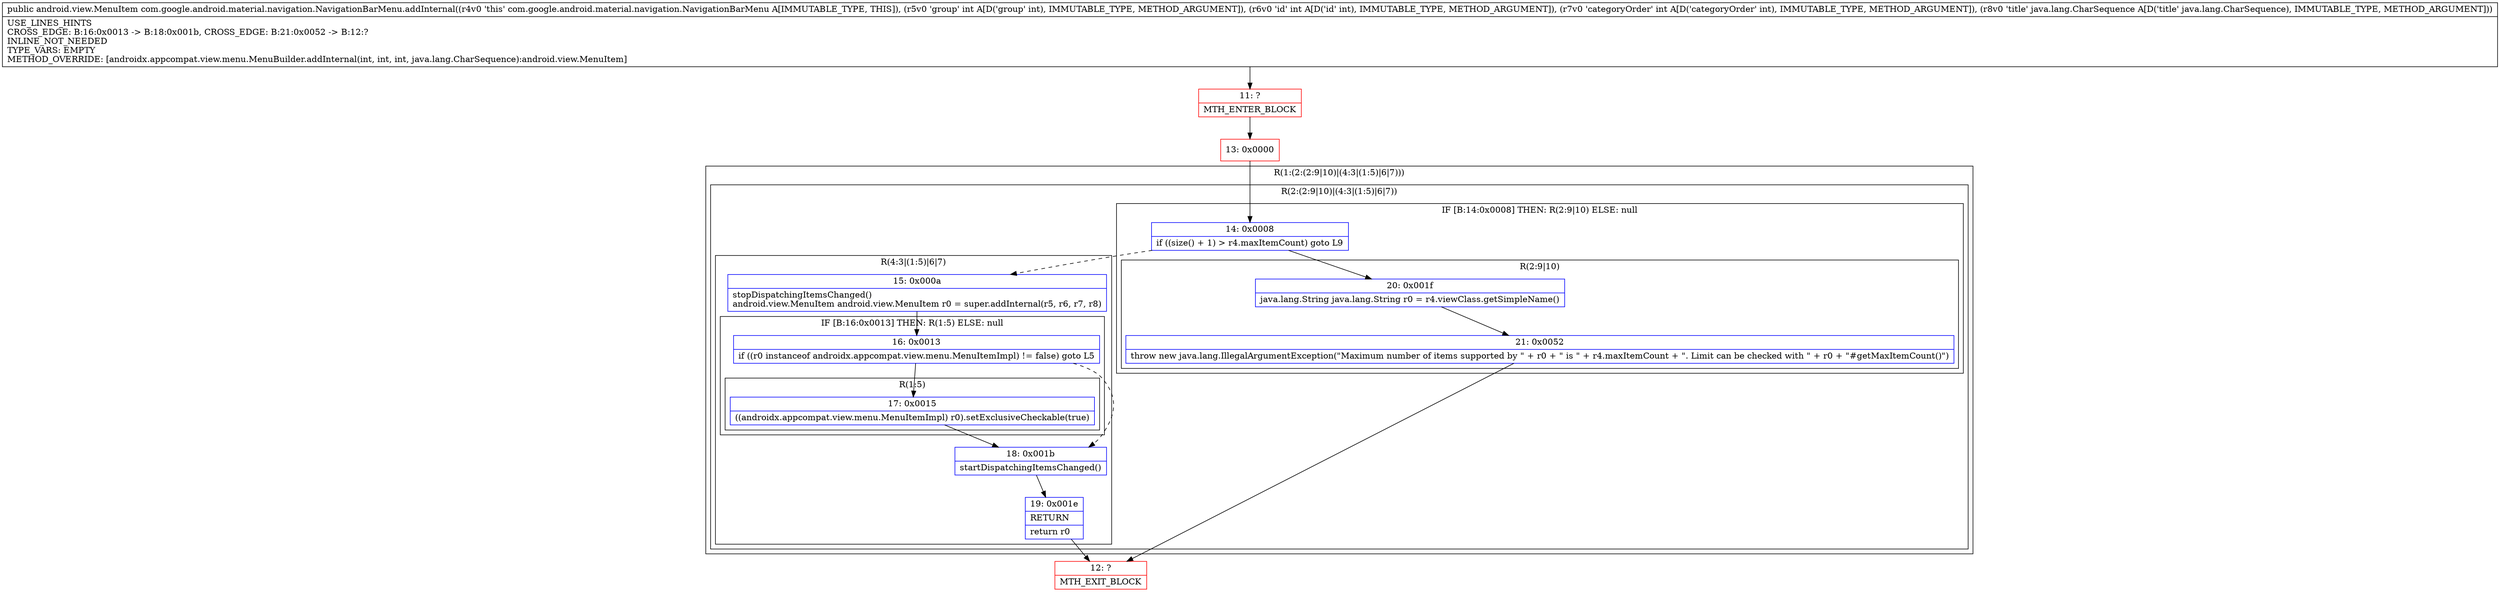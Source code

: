 digraph "CFG forcom.google.android.material.navigation.NavigationBarMenu.addInternal(IIILjava\/lang\/CharSequence;)Landroid\/view\/MenuItem;" {
subgraph cluster_Region_699250166 {
label = "R(1:(2:(2:9|10)|(4:3|(1:5)|6|7)))";
node [shape=record,color=blue];
subgraph cluster_Region_1887167759 {
label = "R(2:(2:9|10)|(4:3|(1:5)|6|7))";
node [shape=record,color=blue];
subgraph cluster_IfRegion_297366376 {
label = "IF [B:14:0x0008] THEN: R(2:9|10) ELSE: null";
node [shape=record,color=blue];
Node_14 [shape=record,label="{14\:\ 0x0008|if ((size() + 1) \> r4.maxItemCount) goto L9\l}"];
subgraph cluster_Region_1357081916 {
label = "R(2:9|10)";
node [shape=record,color=blue];
Node_20 [shape=record,label="{20\:\ 0x001f|java.lang.String java.lang.String r0 = r4.viewClass.getSimpleName()\l}"];
Node_21 [shape=record,label="{21\:\ 0x0052|throw new java.lang.IllegalArgumentException(\"Maximum number of items supported by \" + r0 + \" is \" + r4.maxItemCount + \". Limit can be checked with \" + r0 + \"#getMaxItemCount()\")\l}"];
}
}
subgraph cluster_Region_2111544146 {
label = "R(4:3|(1:5)|6|7)";
node [shape=record,color=blue];
Node_15 [shape=record,label="{15\:\ 0x000a|stopDispatchingItemsChanged()\landroid.view.MenuItem android.view.MenuItem r0 = super.addInternal(r5, r6, r7, r8)\l}"];
subgraph cluster_IfRegion_1601430832 {
label = "IF [B:16:0x0013] THEN: R(1:5) ELSE: null";
node [shape=record,color=blue];
Node_16 [shape=record,label="{16\:\ 0x0013|if ((r0 instanceof androidx.appcompat.view.menu.MenuItemImpl) != false) goto L5\l}"];
subgraph cluster_Region_136596875 {
label = "R(1:5)";
node [shape=record,color=blue];
Node_17 [shape=record,label="{17\:\ 0x0015|((androidx.appcompat.view.menu.MenuItemImpl) r0).setExclusiveCheckable(true)\l}"];
}
}
Node_18 [shape=record,label="{18\:\ 0x001b|startDispatchingItemsChanged()\l}"];
Node_19 [shape=record,label="{19\:\ 0x001e|RETURN\l|return r0\l}"];
}
}
}
Node_11 [shape=record,color=red,label="{11\:\ ?|MTH_ENTER_BLOCK\l}"];
Node_13 [shape=record,color=red,label="{13\:\ 0x0000}"];
Node_12 [shape=record,color=red,label="{12\:\ ?|MTH_EXIT_BLOCK\l}"];
MethodNode[shape=record,label="{public android.view.MenuItem com.google.android.material.navigation.NavigationBarMenu.addInternal((r4v0 'this' com.google.android.material.navigation.NavigationBarMenu A[IMMUTABLE_TYPE, THIS]), (r5v0 'group' int A[D('group' int), IMMUTABLE_TYPE, METHOD_ARGUMENT]), (r6v0 'id' int A[D('id' int), IMMUTABLE_TYPE, METHOD_ARGUMENT]), (r7v0 'categoryOrder' int A[D('categoryOrder' int), IMMUTABLE_TYPE, METHOD_ARGUMENT]), (r8v0 'title' java.lang.CharSequence A[D('title' java.lang.CharSequence), IMMUTABLE_TYPE, METHOD_ARGUMENT]))  | USE_LINES_HINTS\lCROSS_EDGE: B:16:0x0013 \-\> B:18:0x001b, CROSS_EDGE: B:21:0x0052 \-\> B:12:?\lINLINE_NOT_NEEDED\lTYPE_VARS: EMPTY\lMETHOD_OVERRIDE: [androidx.appcompat.view.menu.MenuBuilder.addInternal(int, int, int, java.lang.CharSequence):android.view.MenuItem]\l}"];
MethodNode -> Node_11;Node_14 -> Node_15[style=dashed];
Node_14 -> Node_20;
Node_20 -> Node_21;
Node_21 -> Node_12;
Node_15 -> Node_16;
Node_16 -> Node_17;
Node_16 -> Node_18[style=dashed];
Node_17 -> Node_18;
Node_18 -> Node_19;
Node_19 -> Node_12;
Node_11 -> Node_13;
Node_13 -> Node_14;
}

